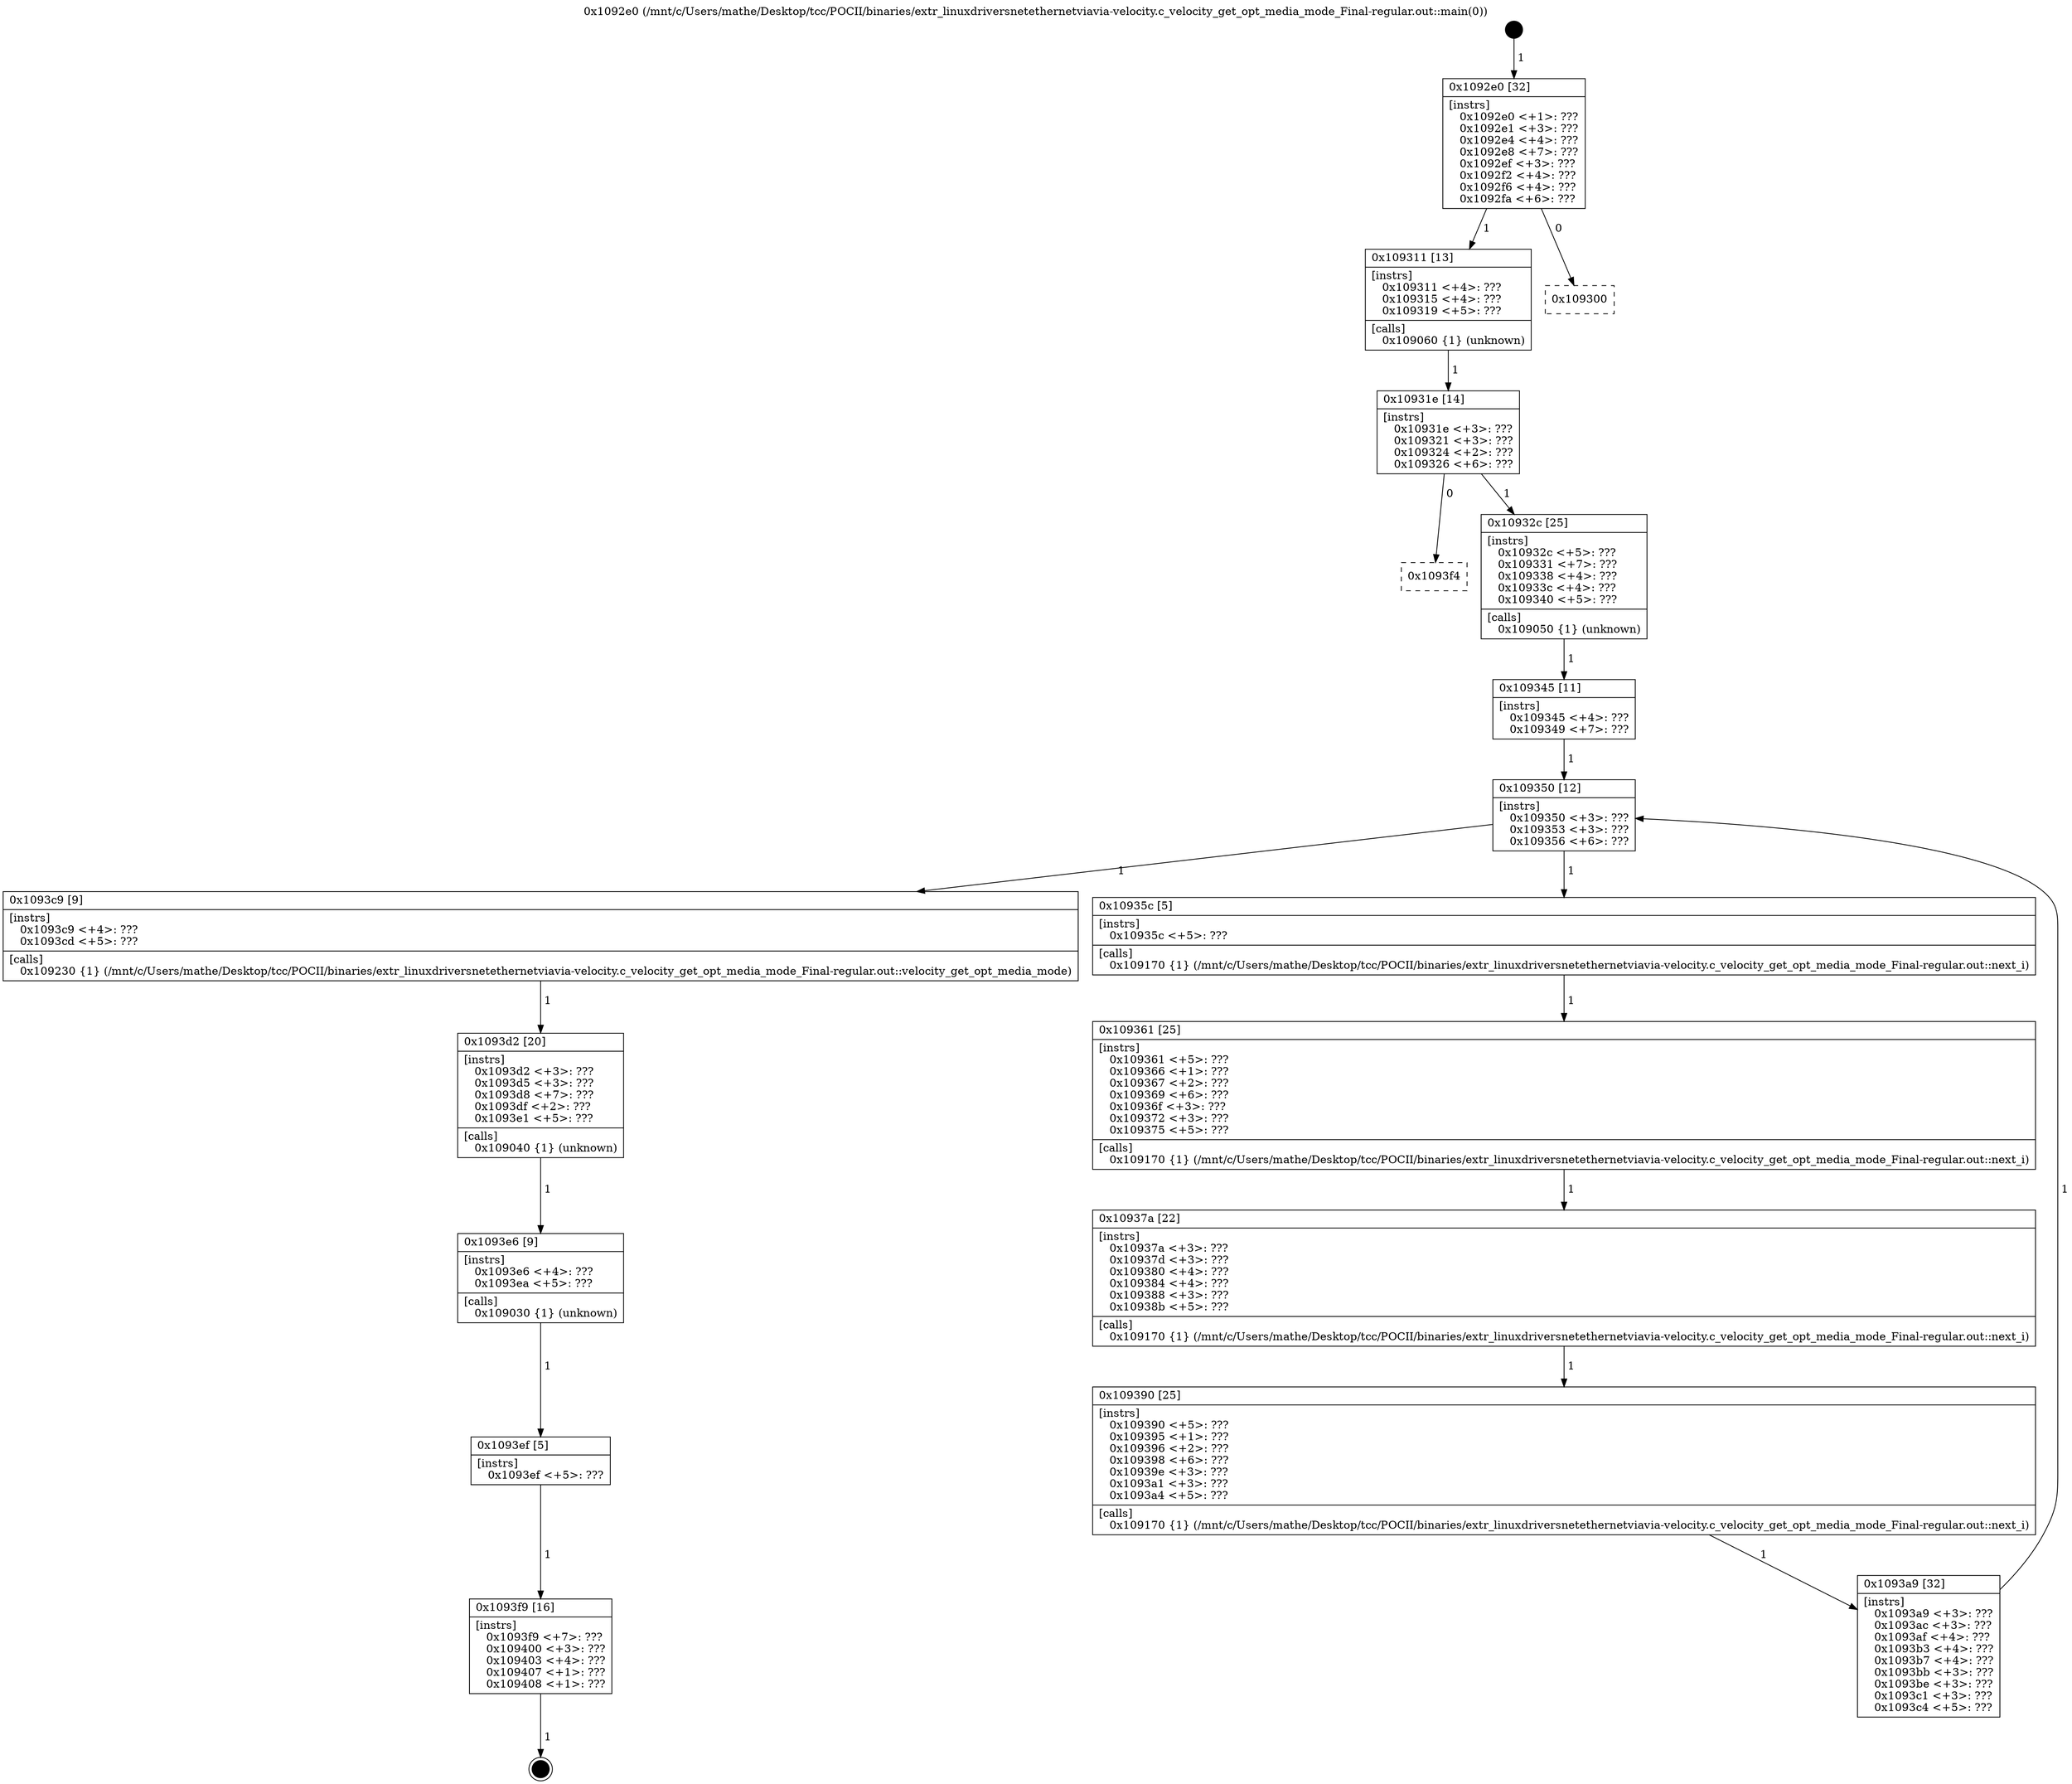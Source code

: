 digraph "0x1092e0" {
  label = "0x1092e0 (/mnt/c/Users/mathe/Desktop/tcc/POCII/binaries/extr_linuxdriversnetethernetviavia-velocity.c_velocity_get_opt_media_mode_Final-regular.out::main(0))"
  labelloc = "t"
  node[shape=record]

  Entry [label="",width=0.3,height=0.3,shape=circle,fillcolor=black,style=filled]
  "0x1092e0" [label="{
     0x1092e0 [32]\l
     | [instrs]\l
     &nbsp;&nbsp;0x1092e0 \<+1\>: ???\l
     &nbsp;&nbsp;0x1092e1 \<+3\>: ???\l
     &nbsp;&nbsp;0x1092e4 \<+4\>: ???\l
     &nbsp;&nbsp;0x1092e8 \<+7\>: ???\l
     &nbsp;&nbsp;0x1092ef \<+3\>: ???\l
     &nbsp;&nbsp;0x1092f2 \<+4\>: ???\l
     &nbsp;&nbsp;0x1092f6 \<+4\>: ???\l
     &nbsp;&nbsp;0x1092fa \<+6\>: ???\l
  }"]
  "0x109311" [label="{
     0x109311 [13]\l
     | [instrs]\l
     &nbsp;&nbsp;0x109311 \<+4\>: ???\l
     &nbsp;&nbsp;0x109315 \<+4\>: ???\l
     &nbsp;&nbsp;0x109319 \<+5\>: ???\l
     | [calls]\l
     &nbsp;&nbsp;0x109060 \{1\} (unknown)\l
  }"]
  "0x109300" [label="{
     0x109300\l
  }", style=dashed]
  "0x10931e" [label="{
     0x10931e [14]\l
     | [instrs]\l
     &nbsp;&nbsp;0x10931e \<+3\>: ???\l
     &nbsp;&nbsp;0x109321 \<+3\>: ???\l
     &nbsp;&nbsp;0x109324 \<+2\>: ???\l
     &nbsp;&nbsp;0x109326 \<+6\>: ???\l
  }"]
  "0x1093f4" [label="{
     0x1093f4\l
  }", style=dashed]
  "0x10932c" [label="{
     0x10932c [25]\l
     | [instrs]\l
     &nbsp;&nbsp;0x10932c \<+5\>: ???\l
     &nbsp;&nbsp;0x109331 \<+7\>: ???\l
     &nbsp;&nbsp;0x109338 \<+4\>: ???\l
     &nbsp;&nbsp;0x10933c \<+4\>: ???\l
     &nbsp;&nbsp;0x109340 \<+5\>: ???\l
     | [calls]\l
     &nbsp;&nbsp;0x109050 \{1\} (unknown)\l
  }"]
  Exit [label="",width=0.3,height=0.3,shape=circle,fillcolor=black,style=filled,peripheries=2]
  "0x109350" [label="{
     0x109350 [12]\l
     | [instrs]\l
     &nbsp;&nbsp;0x109350 \<+3\>: ???\l
     &nbsp;&nbsp;0x109353 \<+3\>: ???\l
     &nbsp;&nbsp;0x109356 \<+6\>: ???\l
  }"]
  "0x1093c9" [label="{
     0x1093c9 [9]\l
     | [instrs]\l
     &nbsp;&nbsp;0x1093c9 \<+4\>: ???\l
     &nbsp;&nbsp;0x1093cd \<+5\>: ???\l
     | [calls]\l
     &nbsp;&nbsp;0x109230 \{1\} (/mnt/c/Users/mathe/Desktop/tcc/POCII/binaries/extr_linuxdriversnetethernetviavia-velocity.c_velocity_get_opt_media_mode_Final-regular.out::velocity_get_opt_media_mode)\l
  }"]
  "0x10935c" [label="{
     0x10935c [5]\l
     | [instrs]\l
     &nbsp;&nbsp;0x10935c \<+5\>: ???\l
     | [calls]\l
     &nbsp;&nbsp;0x109170 \{1\} (/mnt/c/Users/mathe/Desktop/tcc/POCII/binaries/extr_linuxdriversnetethernetviavia-velocity.c_velocity_get_opt_media_mode_Final-regular.out::next_i)\l
  }"]
  "0x109361" [label="{
     0x109361 [25]\l
     | [instrs]\l
     &nbsp;&nbsp;0x109361 \<+5\>: ???\l
     &nbsp;&nbsp;0x109366 \<+1\>: ???\l
     &nbsp;&nbsp;0x109367 \<+2\>: ???\l
     &nbsp;&nbsp;0x109369 \<+6\>: ???\l
     &nbsp;&nbsp;0x10936f \<+3\>: ???\l
     &nbsp;&nbsp;0x109372 \<+3\>: ???\l
     &nbsp;&nbsp;0x109375 \<+5\>: ???\l
     | [calls]\l
     &nbsp;&nbsp;0x109170 \{1\} (/mnt/c/Users/mathe/Desktop/tcc/POCII/binaries/extr_linuxdriversnetethernetviavia-velocity.c_velocity_get_opt_media_mode_Final-regular.out::next_i)\l
  }"]
  "0x10937a" [label="{
     0x10937a [22]\l
     | [instrs]\l
     &nbsp;&nbsp;0x10937a \<+3\>: ???\l
     &nbsp;&nbsp;0x10937d \<+3\>: ???\l
     &nbsp;&nbsp;0x109380 \<+4\>: ???\l
     &nbsp;&nbsp;0x109384 \<+4\>: ???\l
     &nbsp;&nbsp;0x109388 \<+3\>: ???\l
     &nbsp;&nbsp;0x10938b \<+5\>: ???\l
     | [calls]\l
     &nbsp;&nbsp;0x109170 \{1\} (/mnt/c/Users/mathe/Desktop/tcc/POCII/binaries/extr_linuxdriversnetethernetviavia-velocity.c_velocity_get_opt_media_mode_Final-regular.out::next_i)\l
  }"]
  "0x109390" [label="{
     0x109390 [25]\l
     | [instrs]\l
     &nbsp;&nbsp;0x109390 \<+5\>: ???\l
     &nbsp;&nbsp;0x109395 \<+1\>: ???\l
     &nbsp;&nbsp;0x109396 \<+2\>: ???\l
     &nbsp;&nbsp;0x109398 \<+6\>: ???\l
     &nbsp;&nbsp;0x10939e \<+3\>: ???\l
     &nbsp;&nbsp;0x1093a1 \<+3\>: ???\l
     &nbsp;&nbsp;0x1093a4 \<+5\>: ???\l
     | [calls]\l
     &nbsp;&nbsp;0x109170 \{1\} (/mnt/c/Users/mathe/Desktop/tcc/POCII/binaries/extr_linuxdriversnetethernetviavia-velocity.c_velocity_get_opt_media_mode_Final-regular.out::next_i)\l
  }"]
  "0x1093a9" [label="{
     0x1093a9 [32]\l
     | [instrs]\l
     &nbsp;&nbsp;0x1093a9 \<+3\>: ???\l
     &nbsp;&nbsp;0x1093ac \<+3\>: ???\l
     &nbsp;&nbsp;0x1093af \<+4\>: ???\l
     &nbsp;&nbsp;0x1093b3 \<+4\>: ???\l
     &nbsp;&nbsp;0x1093b7 \<+4\>: ???\l
     &nbsp;&nbsp;0x1093bb \<+3\>: ???\l
     &nbsp;&nbsp;0x1093be \<+3\>: ???\l
     &nbsp;&nbsp;0x1093c1 \<+3\>: ???\l
     &nbsp;&nbsp;0x1093c4 \<+5\>: ???\l
  }"]
  "0x109345" [label="{
     0x109345 [11]\l
     | [instrs]\l
     &nbsp;&nbsp;0x109345 \<+4\>: ???\l
     &nbsp;&nbsp;0x109349 \<+7\>: ???\l
  }"]
  "0x1093d2" [label="{
     0x1093d2 [20]\l
     | [instrs]\l
     &nbsp;&nbsp;0x1093d2 \<+3\>: ???\l
     &nbsp;&nbsp;0x1093d5 \<+3\>: ???\l
     &nbsp;&nbsp;0x1093d8 \<+7\>: ???\l
     &nbsp;&nbsp;0x1093df \<+2\>: ???\l
     &nbsp;&nbsp;0x1093e1 \<+5\>: ???\l
     | [calls]\l
     &nbsp;&nbsp;0x109040 \{1\} (unknown)\l
  }"]
  "0x1093e6" [label="{
     0x1093e6 [9]\l
     | [instrs]\l
     &nbsp;&nbsp;0x1093e6 \<+4\>: ???\l
     &nbsp;&nbsp;0x1093ea \<+5\>: ???\l
     | [calls]\l
     &nbsp;&nbsp;0x109030 \{1\} (unknown)\l
  }"]
  "0x1093ef" [label="{
     0x1093ef [5]\l
     | [instrs]\l
     &nbsp;&nbsp;0x1093ef \<+5\>: ???\l
  }"]
  "0x1093f9" [label="{
     0x1093f9 [16]\l
     | [instrs]\l
     &nbsp;&nbsp;0x1093f9 \<+7\>: ???\l
     &nbsp;&nbsp;0x109400 \<+3\>: ???\l
     &nbsp;&nbsp;0x109403 \<+4\>: ???\l
     &nbsp;&nbsp;0x109407 \<+1\>: ???\l
     &nbsp;&nbsp;0x109408 \<+1\>: ???\l
  }"]
  Entry -> "0x1092e0" [label=" 1"]
  "0x1092e0" -> "0x109311" [label=" 1"]
  "0x1092e0" -> "0x109300" [label=" 0"]
  "0x109311" -> "0x10931e" [label=" 1"]
  "0x10931e" -> "0x1093f4" [label=" 0"]
  "0x10931e" -> "0x10932c" [label=" 1"]
  "0x1093f9" -> Exit [label=" 1"]
  "0x10932c" -> "0x109345" [label=" 1"]
  "0x109350" -> "0x1093c9" [label=" 1"]
  "0x109350" -> "0x10935c" [label=" 1"]
  "0x10935c" -> "0x109361" [label=" 1"]
  "0x109361" -> "0x10937a" [label=" 1"]
  "0x10937a" -> "0x109390" [label=" 1"]
  "0x109390" -> "0x1093a9" [label=" 1"]
  "0x109345" -> "0x109350" [label=" 1"]
  "0x1093a9" -> "0x109350" [label=" 1"]
  "0x1093c9" -> "0x1093d2" [label=" 1"]
  "0x1093d2" -> "0x1093e6" [label=" 1"]
  "0x1093e6" -> "0x1093ef" [label=" 1"]
  "0x1093ef" -> "0x1093f9" [label=" 1"]
}
